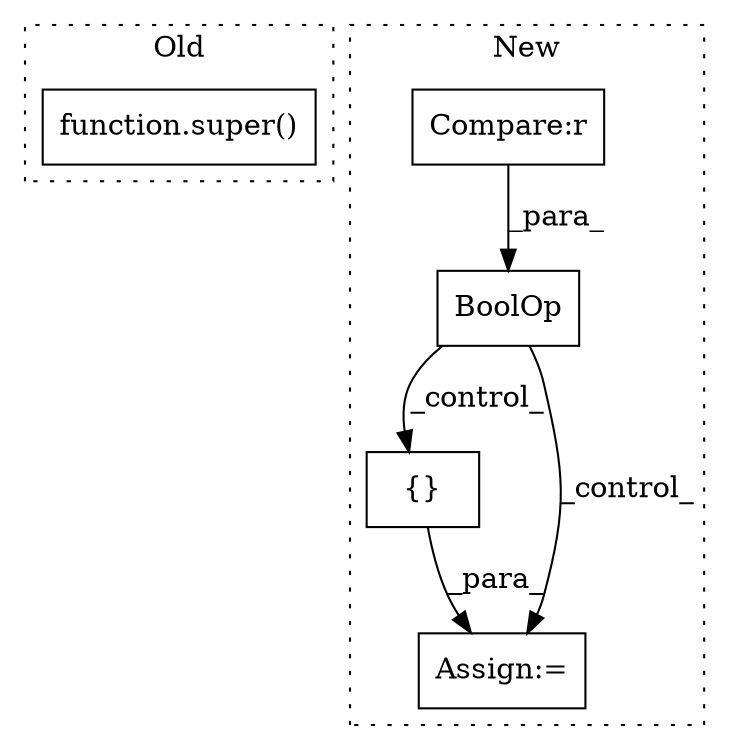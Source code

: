 digraph G {
subgraph cluster0 {
1 [label="function.super()" a="75" s="2137" l="7" shape="box"];
label = "Old";
style="dotted";
}
subgraph cluster1 {
2 [label="BoolOp" a="72" s="2743" l="53" shape="box"];
3 [label="Compare:r" a="40" s="2767" l="29" shape="box"];
4 [label="{}" a="95" s="2835,2852" l="1,1" shape="box"];
5 [label="Assign:=" a="68" s="2832" l="3" shape="box"];
label = "New";
style="dotted";
}
2 -> 5 [label="_control_"];
2 -> 4 [label="_control_"];
3 -> 2 [label="_para_"];
4 -> 5 [label="_para_"];
}